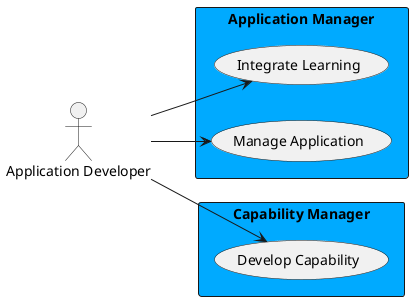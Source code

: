 @startuml

left to right direction


Actor "Application Developer" as ApplicationDeveloper


rectangle "Application Manager" as am #00aaff {
        usecase "Integrate Learning" as IntegrateLearning
    ApplicationDeveloper --> IntegrateLearning
    usecase "Manage Application" as ManageApplication
    ApplicationDeveloper --> ManageApplication

}

rectangle "Capability Manager" as cm #00aaff {
        usecase "Develop Capability" as DevelopCapability
    ApplicationDeveloper --> DevelopCapability

}


@enduml
